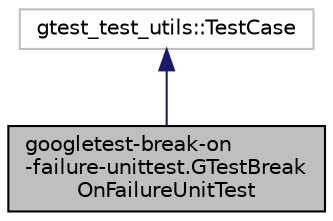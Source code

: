 digraph "googletest-break-on-failure-unittest.GTestBreakOnFailureUnitTest"
{
 // LATEX_PDF_SIZE
  edge [fontname="Helvetica",fontsize="10",labelfontname="Helvetica",labelfontsize="10"];
  node [fontname="Helvetica",fontsize="10",shape=record];
  Node1 [label="googletest-break-on\l-failure-unittest.GTestBreak\lOnFailureUnitTest",height=0.2,width=0.4,color="black", fillcolor="grey75", style="filled", fontcolor="black",tooltip=" "];
  Node2 -> Node1 [dir="back",color="midnightblue",fontsize="10",style="solid",fontname="Helvetica"];
  Node2 [label="gtest_test_utils::TestCase",height=0.2,width=0.4,color="grey75", fillcolor="white", style="filled",tooltip=" "];
}
